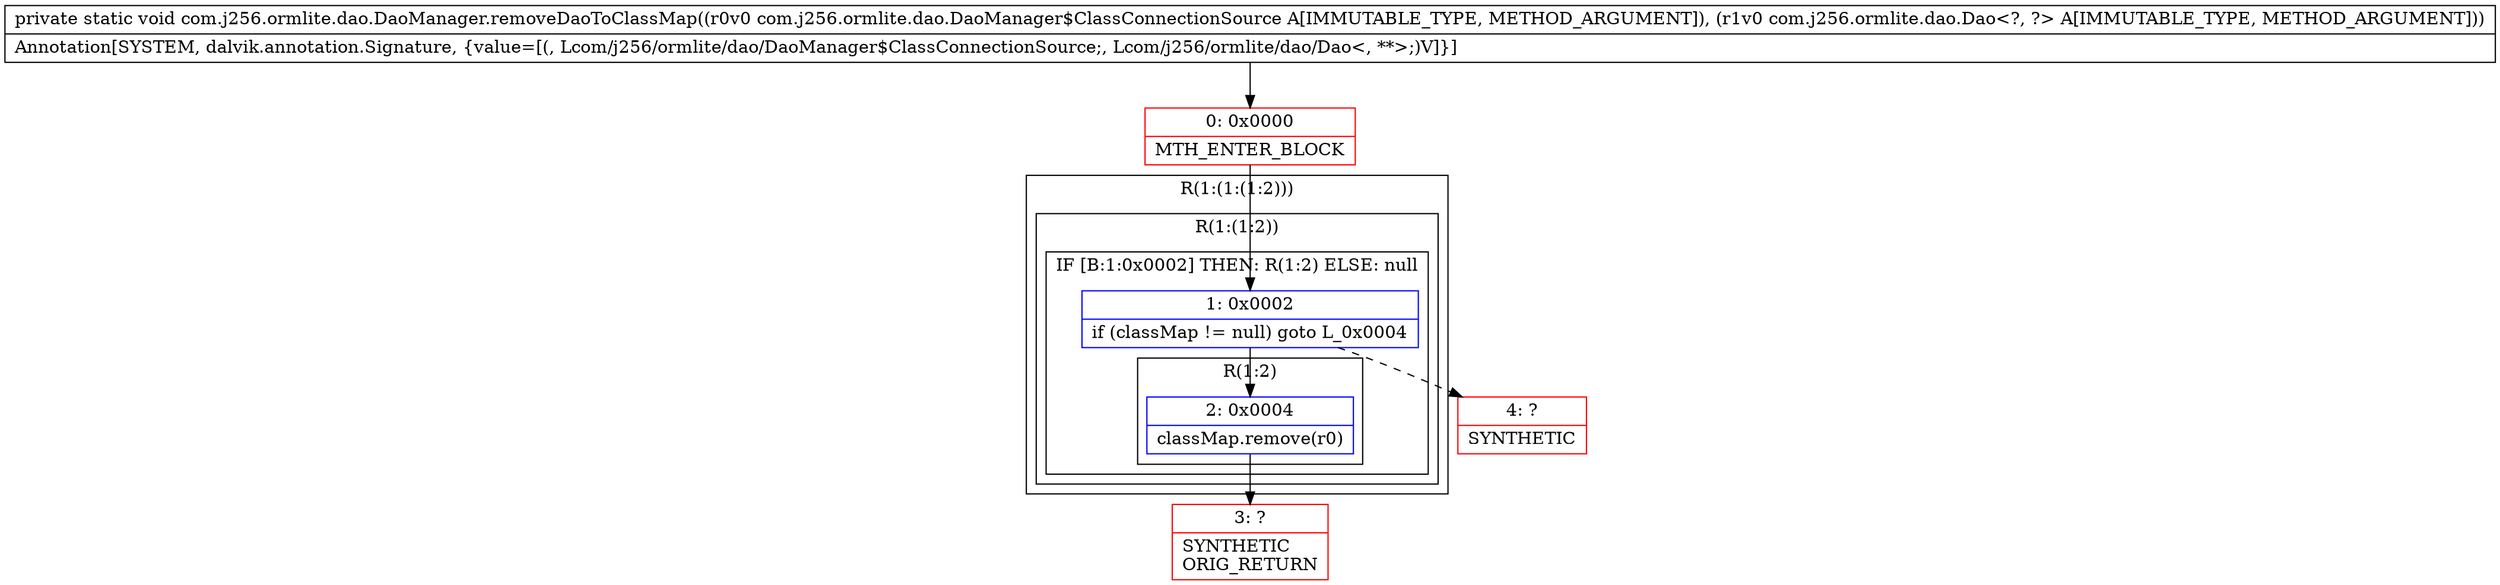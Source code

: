 digraph "CFG forcom.j256.ormlite.dao.DaoManager.removeDaoToClassMap(Lcom\/j256\/ormlite\/dao\/DaoManager$ClassConnectionSource;Lcom\/j256\/ormlite\/dao\/Dao;)V" {
subgraph cluster_Region_444049697 {
label = "R(1:(1:(1:2)))";
node [shape=record,color=blue];
subgraph cluster_Region_1024034608 {
label = "R(1:(1:2))";
node [shape=record,color=blue];
subgraph cluster_IfRegion_236946904 {
label = "IF [B:1:0x0002] THEN: R(1:2) ELSE: null";
node [shape=record,color=blue];
Node_1 [shape=record,label="{1\:\ 0x0002|if (classMap != null) goto L_0x0004\l}"];
subgraph cluster_Region_985854424 {
label = "R(1:2)";
node [shape=record,color=blue];
Node_2 [shape=record,label="{2\:\ 0x0004|classMap.remove(r0)\l}"];
}
}
}
}
Node_0 [shape=record,color=red,label="{0\:\ 0x0000|MTH_ENTER_BLOCK\l}"];
Node_3 [shape=record,color=red,label="{3\:\ ?|SYNTHETIC\lORIG_RETURN\l}"];
Node_4 [shape=record,color=red,label="{4\:\ ?|SYNTHETIC\l}"];
MethodNode[shape=record,label="{private static void com.j256.ormlite.dao.DaoManager.removeDaoToClassMap((r0v0 com.j256.ormlite.dao.DaoManager$ClassConnectionSource A[IMMUTABLE_TYPE, METHOD_ARGUMENT]), (r1v0 com.j256.ormlite.dao.Dao\<?, ?\> A[IMMUTABLE_TYPE, METHOD_ARGUMENT]))  | Annotation[SYSTEM, dalvik.annotation.Signature, \{value=[(, Lcom\/j256\/ormlite\/dao\/DaoManager$ClassConnectionSource;, Lcom\/j256\/ormlite\/dao\/Dao\<, **\>;)V]\}]\l}"];
MethodNode -> Node_0;
Node_1 -> Node_2;
Node_1 -> Node_4[style=dashed];
Node_2 -> Node_3;
Node_0 -> Node_1;
}

